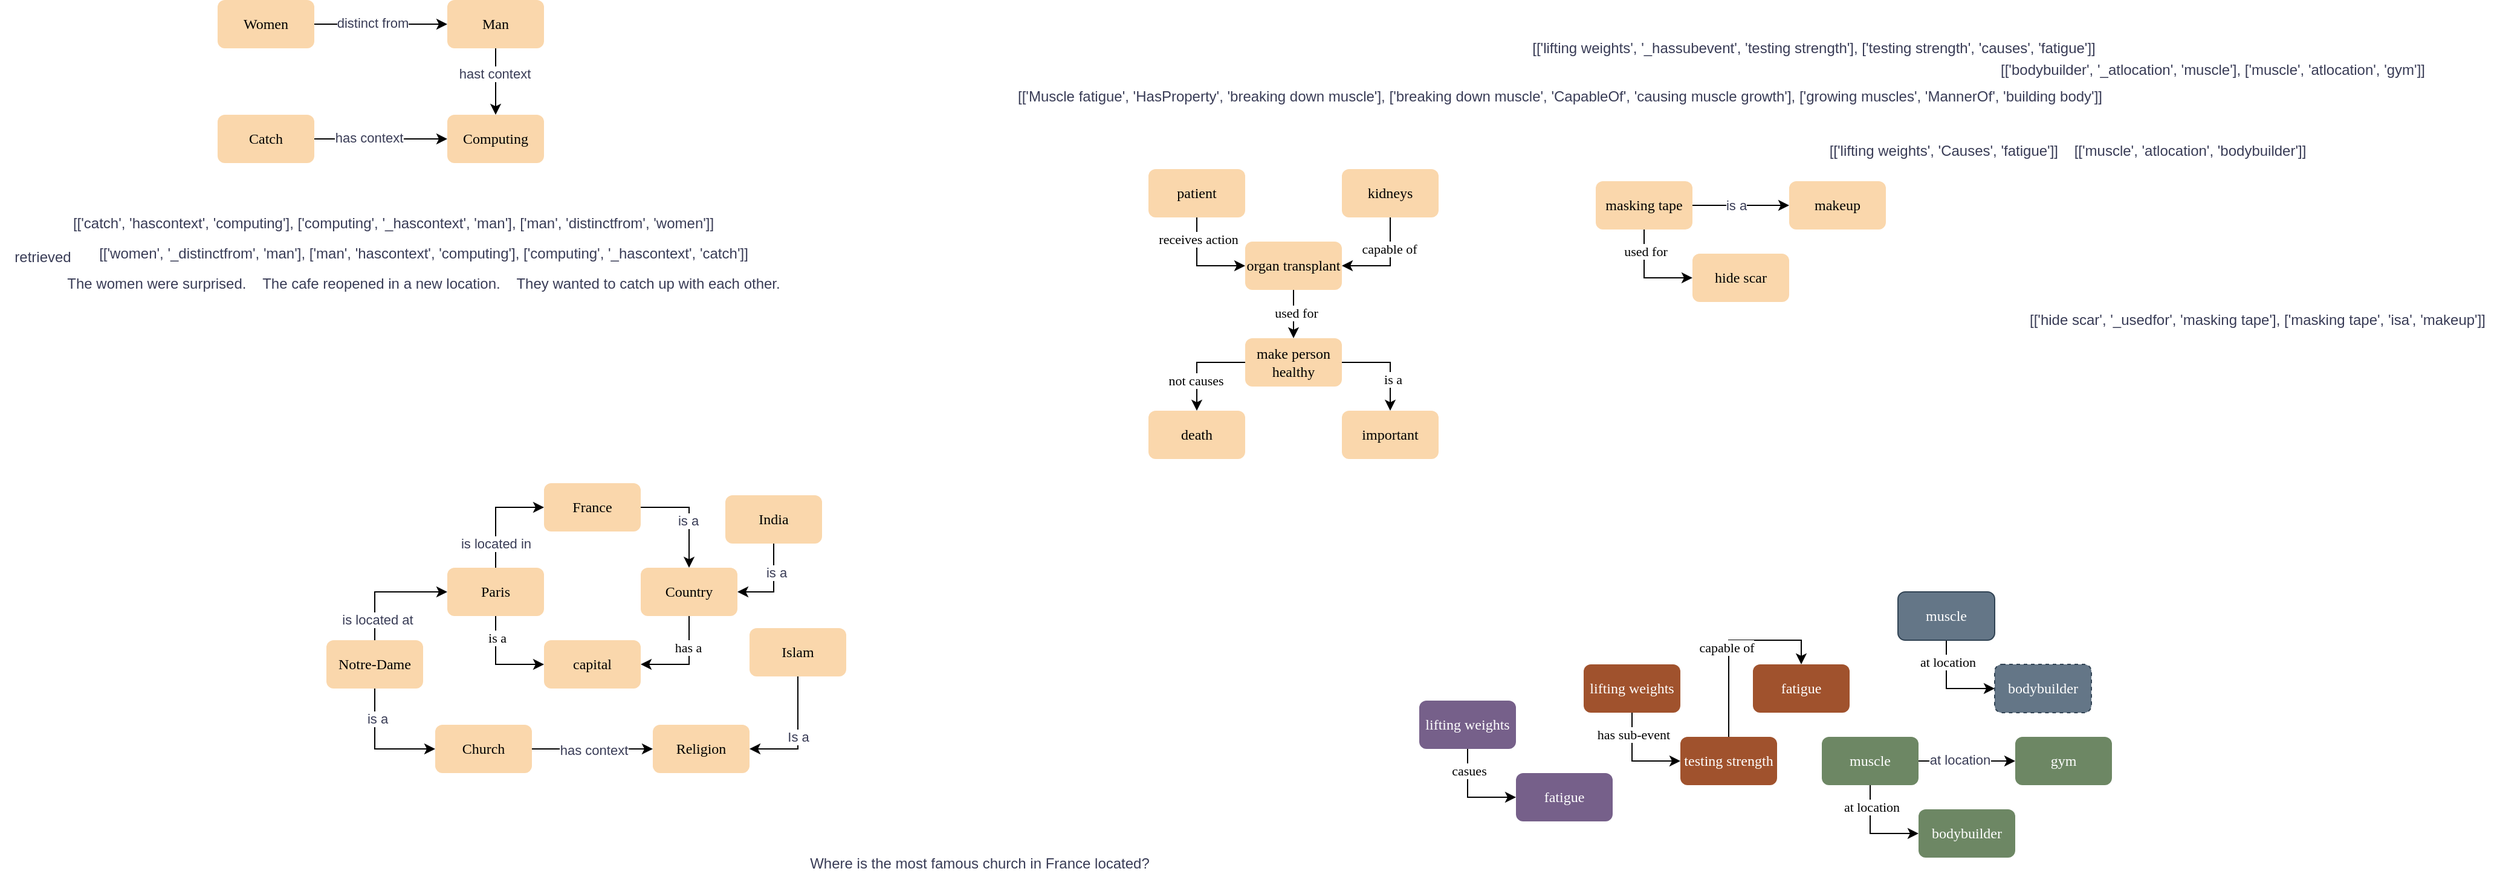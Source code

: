 <mxfile version="21.0.2" type="device"><diagram name="Page-1" id="kYJ8I0-GwSORVDiogMam"><mxGraphModel dx="3754" dy="1185" grid="1" gridSize="10" guides="1" tooltips="1" connect="1" arrows="1" fold="1" page="1" pageScale="1" pageWidth="827" pageHeight="1169" math="0" shadow="0"><root><mxCell id="0"/><mxCell id="1" parent="0"/><mxCell id="B3X5dmbgQHuGmHjt9Ke4-11" style="edgeStyle=orthogonalEdgeStyle;rounded=0;orthogonalLoop=1;jettySize=auto;html=1;entryX=0;entryY=0.5;entryDx=0;entryDy=0;fontFamily=Raleway;fontSource=https%3A%2F%2Ffonts.googleapis.com%2Fcss%3Ffamily%3DRaleway;" edge="1" parent="1" source="B3X5dmbgQHuGmHjt9Ke4-1" target="B3X5dmbgQHuGmHjt9Ke4-4"><mxGeometry relative="1" as="geometry"/></mxCell><mxCell id="B3X5dmbgQHuGmHjt9Ke4-18" value="receives action" style="edgeLabel;html=1;align=center;verticalAlign=middle;resizable=0;points=[];fontFamily=Raleway;fontSource=https%3A%2F%2Ffonts.googleapis.com%2Fcss%3Ffamily%3DRaleway;" vertex="1" connectable="0" parent="B3X5dmbgQHuGmHjt9Ke4-11"><mxGeometry x="-0.55" y="1" relative="1" as="geometry"><mxPoint as="offset"/></mxGeometry></mxCell><mxCell id="B3X5dmbgQHuGmHjt9Ke4-1" value="patient" style="rounded=1;whiteSpace=wrap;html=1;fontFamily=Raleway;fontSource=https%3A%2F%2Ffonts.googleapis.com%2Fcss%3Ffamily%3DRaleway;fillColor=#fad7ac;strokeColor=none;" vertex="1" parent="1"><mxGeometry x="30" y="230" width="80" height="40" as="geometry"/></mxCell><mxCell id="B3X5dmbgQHuGmHjt9Ke4-15" style="edgeStyle=orthogonalEdgeStyle;rounded=0;orthogonalLoop=1;jettySize=auto;html=1;entryX=0.5;entryY=0;entryDx=0;entryDy=0;fontFamily=Raleway;fontSource=https%3A%2F%2Ffonts.googleapis.com%2Fcss%3Ffamily%3DRaleway;" edge="1" parent="1" source="B3X5dmbgQHuGmHjt9Ke4-3" target="B3X5dmbgQHuGmHjt9Ke4-9"><mxGeometry relative="1" as="geometry"><Array as="points"><mxPoint x="70" y="390"/></Array></mxGeometry></mxCell><mxCell id="B3X5dmbgQHuGmHjt9Ke4-20" value="not causes" style="edgeLabel;html=1;align=center;verticalAlign=middle;resizable=0;points=[];fontFamily=Raleway;fontSource=https%3A%2F%2Ffonts.googleapis.com%2Fcss%3Ffamily%3DRaleway;" vertex="1" connectable="0" parent="B3X5dmbgQHuGmHjt9Ke4-15"><mxGeometry x="0.364" y="-1" relative="1" as="geometry"><mxPoint as="offset"/></mxGeometry></mxCell><mxCell id="B3X5dmbgQHuGmHjt9Ke4-16" style="edgeStyle=orthogonalEdgeStyle;rounded=0;orthogonalLoop=1;jettySize=auto;html=1;entryX=0.5;entryY=0;entryDx=0;entryDy=0;fontFamily=Raleway;fontSource=https%3A%2F%2Ffonts.googleapis.com%2Fcss%3Ffamily%3DRaleway;" edge="1" parent="1" source="B3X5dmbgQHuGmHjt9Ke4-3" target="B3X5dmbgQHuGmHjt9Ke4-10"><mxGeometry relative="1" as="geometry"><Array as="points"><mxPoint x="230" y="390"/></Array></mxGeometry></mxCell><mxCell id="B3X5dmbgQHuGmHjt9Ke4-21" value="is a" style="edgeLabel;html=1;align=center;verticalAlign=middle;resizable=0;points=[];fontFamily=Raleway;fontSource=https%3A%2F%2Ffonts.googleapis.com%2Fcss%3Ffamily%3DRaleway;" vertex="1" connectable="0" parent="B3X5dmbgQHuGmHjt9Ke4-16"><mxGeometry x="0.35" y="2" relative="1" as="geometry"><mxPoint as="offset"/></mxGeometry></mxCell><mxCell id="B3X5dmbgQHuGmHjt9Ke4-3" value="make person healthy" style="rounded=1;whiteSpace=wrap;html=1;fontFamily=Raleway;fontSource=https%3A%2F%2Ffonts.googleapis.com%2Fcss%3Ffamily%3DRaleway;fillColor=#fad7ac;strokeColor=none;" vertex="1" parent="1"><mxGeometry x="110" y="370" width="80" height="40" as="geometry"/></mxCell><mxCell id="B3X5dmbgQHuGmHjt9Ke4-14" style="edgeStyle=orthogonalEdgeStyle;rounded=0;orthogonalLoop=1;jettySize=auto;html=1;entryX=0.5;entryY=0;entryDx=0;entryDy=0;fontFamily=Raleway;fontSource=https%3A%2F%2Ffonts.googleapis.com%2Fcss%3Ffamily%3DRaleway;" edge="1" parent="1" source="B3X5dmbgQHuGmHjt9Ke4-4" target="B3X5dmbgQHuGmHjt9Ke4-3"><mxGeometry relative="1" as="geometry"/></mxCell><mxCell id="B3X5dmbgQHuGmHjt9Ke4-19" value="used for" style="edgeLabel;html=1;align=center;verticalAlign=middle;resizable=0;points=[];fontFamily=Raleway;fontSource=https%3A%2F%2Ffonts.googleapis.com%2Fcss%3Ffamily%3DRaleway;" vertex="1" connectable="0" parent="B3X5dmbgQHuGmHjt9Ke4-14"><mxGeometry x="-0.071" y="2" relative="1" as="geometry"><mxPoint as="offset"/></mxGeometry></mxCell><mxCell id="B3X5dmbgQHuGmHjt9Ke4-4" value="organ transplant" style="rounded=1;whiteSpace=wrap;html=1;fontFamily=Raleway;fontSource=https%3A%2F%2Ffonts.googleapis.com%2Fcss%3Ffamily%3DRaleway;fillColor=#fad7ac;strokeColor=none;dashed=1;fontSize=12;" vertex="1" parent="1"><mxGeometry x="110" y="290" width="80" height="40" as="geometry"/></mxCell><mxCell id="B3X5dmbgQHuGmHjt9Ke4-13" style="edgeStyle=orthogonalEdgeStyle;rounded=0;orthogonalLoop=1;jettySize=auto;html=1;entryX=1;entryY=0.5;entryDx=0;entryDy=0;fontFamily=Raleway;fontSource=https%3A%2F%2Ffonts.googleapis.com%2Fcss%3Ffamily%3DRaleway;" edge="1" parent="1" source="B3X5dmbgQHuGmHjt9Ke4-8" target="B3X5dmbgQHuGmHjt9Ke4-4"><mxGeometry relative="1" as="geometry"/></mxCell><mxCell id="B3X5dmbgQHuGmHjt9Ke4-17" value="capable of" style="edgeLabel;html=1;align=center;verticalAlign=middle;resizable=0;points=[];fontFamily=Raleway;fontSource=https%3A%2F%2Ffonts.googleapis.com%2Fcss%3Ffamily%3DRaleway;" vertex="1" connectable="0" parent="B3X5dmbgQHuGmHjt9Ke4-13"><mxGeometry x="-0.364" y="-1" relative="1" as="geometry"><mxPoint as="offset"/></mxGeometry></mxCell><mxCell id="B3X5dmbgQHuGmHjt9Ke4-8" value="kidneys" style="rounded=1;whiteSpace=wrap;html=1;fontFamily=Raleway;fontSource=https%3A%2F%2Ffonts.googleapis.com%2Fcss%3Ffamily%3DRaleway;fillColor=#fad7ac;strokeColor=none;" vertex="1" parent="1"><mxGeometry x="190" y="230" width="80" height="40" as="geometry"/></mxCell><mxCell id="B3X5dmbgQHuGmHjt9Ke4-9" value="death" style="rounded=1;whiteSpace=wrap;html=1;fontFamily=Raleway;fontSource=https%3A%2F%2Ffonts.googleapis.com%2Fcss%3Ffamily%3DRaleway;fillColor=#fad7ac;strokeColor=none;" vertex="1" parent="1"><mxGeometry x="30" y="430" width="80" height="40" as="geometry"/></mxCell><mxCell id="B3X5dmbgQHuGmHjt9Ke4-10" value="important" style="rounded=1;whiteSpace=wrap;html=1;fontFamily=Raleway;fontSource=https%3A%2F%2Ffonts.googleapis.com%2Fcss%3Ffamily%3DRaleway;fillColor=#fad7ac;strokeColor=none;" vertex="1" parent="1"><mxGeometry x="190" y="430" width="80" height="40" as="geometry"/></mxCell><mxCell id="B3X5dmbgQHuGmHjt9Ke4-22" value="[['Muscle fatigue', 'HasProperty', 'breaking down muscle'], ['breaking down muscle', 'CapableOf', 'causing muscle growth'], ['growing muscles', 'MannerOf', 'building body']]" style="text;html=1;align=center;verticalAlign=middle;resizable=0;points=[];autosize=1;strokeColor=none;fillColor=none;fontColor=#393C56;" vertex="1" parent="1"><mxGeometry x="-90" y="155" width="920" height="30" as="geometry"/></mxCell><mxCell id="B3X5dmbgQHuGmHjt9Ke4-23" style="edgeStyle=orthogonalEdgeStyle;rounded=0;orthogonalLoop=1;jettySize=auto;html=1;entryX=0;entryY=0.5;entryDx=0;entryDy=0;fontFamily=Raleway;fontSource=https%3A%2F%2Ffonts.googleapis.com%2Fcss%3Ffamily%3DRaleway;" edge="1" parent="1" source="B3X5dmbgQHuGmHjt9Ke4-25" target="B3X5dmbgQHuGmHjt9Ke4-33"><mxGeometry relative="1" as="geometry"/></mxCell><mxCell id="B3X5dmbgQHuGmHjt9Ke4-24" value="used for" style="edgeLabel;html=1;align=center;verticalAlign=middle;resizable=0;points=[];fontFamily=Raleway;fontSource=https%3A%2F%2Ffonts.googleapis.com%2Fcss%3Ffamily%3DRaleway;" vertex="1" connectable="0" parent="B3X5dmbgQHuGmHjt9Ke4-23"><mxGeometry x="-0.55" y="1" relative="1" as="geometry"><mxPoint as="offset"/></mxGeometry></mxCell><mxCell id="B3X5dmbgQHuGmHjt9Ke4-79" style="edgeStyle=orthogonalEdgeStyle;rounded=0;orthogonalLoop=1;jettySize=auto;html=1;entryX=0;entryY=0.5;entryDx=0;entryDy=0;strokeColor=#000000;fontColor=#393C56;fillColor=#F2CC8F;" edge="1" parent="1" source="B3X5dmbgQHuGmHjt9Ke4-25" target="B3X5dmbgQHuGmHjt9Ke4-38"><mxGeometry relative="1" as="geometry"/></mxCell><mxCell id="B3X5dmbgQHuGmHjt9Ke4-80" value="is a" style="edgeLabel;html=1;align=center;verticalAlign=middle;resizable=0;points=[];fontColor=#393C56;" vertex="1" connectable="0" parent="B3X5dmbgQHuGmHjt9Ke4-79"><mxGeometry x="0.154" y="2" relative="1" as="geometry"><mxPoint x="-10" y="2" as="offset"/></mxGeometry></mxCell><mxCell id="B3X5dmbgQHuGmHjt9Ke4-25" value="masking tape" style="rounded=1;whiteSpace=wrap;html=1;fontFamily=Raleway;fontSource=https%3A%2F%2Ffonts.googleapis.com%2Fcss%3Ffamily%3DRaleway;fillColor=#fad7ac;strokeColor=none;" vertex="1" parent="1"><mxGeometry x="400" y="240" width="80" height="40" as="geometry"/></mxCell><mxCell id="B3X5dmbgQHuGmHjt9Ke4-33" value="hide scar" style="rounded=1;whiteSpace=wrap;html=1;fontFamily=Raleway;fontSource=https%3A%2F%2Ffonts.googleapis.com%2Fcss%3Ffamily%3DRaleway;fillColor=#fad7ac;strokeColor=none;dashed=1;fontSize=12;" vertex="1" parent="1"><mxGeometry x="480" y="300" width="80" height="40" as="geometry"/></mxCell><mxCell id="B3X5dmbgQHuGmHjt9Ke4-38" value="makeup" style="rounded=1;whiteSpace=wrap;html=1;fontFamily=Raleway;fontSource=https%3A%2F%2Ffonts.googleapis.com%2Fcss%3Ffamily%3DRaleway;fillColor=#fad7ac;strokeColor=none;" vertex="1" parent="1"><mxGeometry x="560" y="240" width="80" height="40" as="geometry"/></mxCell><mxCell id="B3X5dmbgQHuGmHjt9Ke4-42" value="[['lifting weights', '_hassubevent', 'testing strength'], ['testing strength', 'causes', 'fatigue']]" style="text;html=1;align=center;verticalAlign=middle;resizable=0;points=[];autosize=1;strokeColor=none;fillColor=none;fontColor=#393C56;" vertex="1" parent="1"><mxGeometry x="335" y="115" width="490" height="30" as="geometry"/></mxCell><mxCell id="B3X5dmbgQHuGmHjt9Ke4-43" style="edgeStyle=orthogonalEdgeStyle;rounded=0;orthogonalLoop=1;jettySize=auto;html=1;entryX=0;entryY=0.5;entryDx=0;entryDy=0;fontFamily=Raleway;fontSource=https%3A%2F%2Ffonts.googleapis.com%2Fcss%3Ffamily%3DRaleway;" edge="1" parent="1" source="B3X5dmbgQHuGmHjt9Ke4-45" target="B3X5dmbgQHuGmHjt9Ke4-51"><mxGeometry relative="1" as="geometry"/></mxCell><mxCell id="B3X5dmbgQHuGmHjt9Ke4-44" value="has sub-event" style="edgeLabel;html=1;align=center;verticalAlign=middle;resizable=0;points=[];fontFamily=Raleway;fontSource=https%3A%2F%2Ffonts.googleapis.com%2Fcss%3Ffamily%3DRaleway;" vertex="1" connectable="0" parent="B3X5dmbgQHuGmHjt9Ke4-43"><mxGeometry x="-0.55" y="1" relative="1" as="geometry"><mxPoint as="offset"/></mxGeometry></mxCell><mxCell id="B3X5dmbgQHuGmHjt9Ke4-45" value="lifting weights" style="rounded=1;whiteSpace=wrap;html=1;fontFamily=Raleway;fontSource=https%3A%2F%2Ffonts.googleapis.com%2Fcss%3Ffamily%3DRaleway;fillColor=#a0522d;strokeColor=none;fontColor=#ffffff;" vertex="1" parent="1"><mxGeometry x="390" y="640" width="80" height="40" as="geometry"/></mxCell><mxCell id="B3X5dmbgQHuGmHjt9Ke4-48" value="fatigue" style="rounded=1;whiteSpace=wrap;html=1;fontFamily=Raleway;fontSource=https%3A%2F%2Ffonts.googleapis.com%2Fcss%3Ffamily%3DRaleway;fillColor=#a0522d;strokeColor=none;fontColor=#ffffff;" vertex="1" parent="1"><mxGeometry x="530" y="640" width="80" height="40" as="geometry"/></mxCell><mxCell id="B3X5dmbgQHuGmHjt9Ke4-49" style="edgeStyle=orthogonalEdgeStyle;rounded=0;orthogonalLoop=1;jettySize=auto;html=1;entryX=0.5;entryY=0;entryDx=0;entryDy=0;fontFamily=Raleway;fontSource=https%3A%2F%2Ffonts.googleapis.com%2Fcss%3Ffamily%3DRaleway;" edge="1" parent="1" source="B3X5dmbgQHuGmHjt9Ke4-51" target="B3X5dmbgQHuGmHjt9Ke4-48"><mxGeometry relative="1" as="geometry"/></mxCell><mxCell id="B3X5dmbgQHuGmHjt9Ke4-50" value="capable of" style="edgeLabel;html=1;align=center;verticalAlign=middle;resizable=0;points=[];fontFamily=Raleway;fontSource=https%3A%2F%2Ffonts.googleapis.com%2Fcss%3Ffamily%3DRaleway;" vertex="1" connectable="0" parent="B3X5dmbgQHuGmHjt9Ke4-49"><mxGeometry x="-0.071" y="2" relative="1" as="geometry"><mxPoint as="offset"/></mxGeometry></mxCell><mxCell id="B3X5dmbgQHuGmHjt9Ke4-51" value="testing strength" style="rounded=1;whiteSpace=wrap;html=1;fontFamily=Raleway;fontSource=https%3A%2F%2Ffonts.googleapis.com%2Fcss%3Ffamily%3DRaleway;fillColor=#a0522d;strokeColor=none;dashed=1;fontSize=12;fontColor=#ffffff;" vertex="1" parent="1"><mxGeometry x="470" y="700" width="80" height="40" as="geometry"/></mxCell><mxCell id="B3X5dmbgQHuGmHjt9Ke4-53" value="&lt;div&gt;&lt;br&gt;&lt;/div&gt;&lt;div&gt;[['bodybuilder', '_atlocation', 'muscle'], ['muscle', 'atlocation', 'gym']]&lt;/div&gt;" style="text;html=1;align=center;verticalAlign=middle;resizable=0;points=[];autosize=1;strokeColor=none;fillColor=none;fontColor=#393C56;" vertex="1" parent="1"><mxGeometry x="725" y="120" width="370" height="40" as="geometry"/></mxCell><mxCell id="B3X5dmbgQHuGmHjt9Ke4-54" style="edgeStyle=orthogonalEdgeStyle;rounded=0;orthogonalLoop=1;jettySize=auto;html=1;entryX=0;entryY=0.5;entryDx=0;entryDy=0;fontFamily=Raleway;fontSource=https%3A%2F%2Ffonts.googleapis.com%2Fcss%3Ffamily%3DRaleway;" edge="1" parent="1" source="B3X5dmbgQHuGmHjt9Ke4-56" target="B3X5dmbgQHuGmHjt9Ke4-60"><mxGeometry relative="1" as="geometry"/></mxCell><mxCell id="B3X5dmbgQHuGmHjt9Ke4-55" value="at location" style="edgeLabel;html=1;align=center;verticalAlign=middle;resizable=0;points=[];fontFamily=Raleway;fontSource=https%3A%2F%2Ffonts.googleapis.com%2Fcss%3Ffamily%3DRaleway;" vertex="1" connectable="0" parent="B3X5dmbgQHuGmHjt9Ke4-54"><mxGeometry x="-0.55" y="1" relative="1" as="geometry"><mxPoint as="offset"/></mxGeometry></mxCell><mxCell id="B3X5dmbgQHuGmHjt9Ke4-61" style="edgeStyle=orthogonalEdgeStyle;rounded=0;orthogonalLoop=1;jettySize=auto;html=1;entryX=0;entryY=0.5;entryDx=0;entryDy=0;strokeColor=#000000;fontColor=#393C56;fillColor=#F2CC8F;" edge="1" parent="1" source="B3X5dmbgQHuGmHjt9Ke4-56" target="B3X5dmbgQHuGmHjt9Ke4-57"><mxGeometry relative="1" as="geometry"/></mxCell><mxCell id="B3X5dmbgQHuGmHjt9Ke4-62" value="at location" style="edgeLabel;html=1;align=center;verticalAlign=middle;resizable=0;points=[];fontColor=#393C56;" vertex="1" connectable="0" parent="B3X5dmbgQHuGmHjt9Ke4-61"><mxGeometry x="-0.161" y="1" relative="1" as="geometry"><mxPoint as="offset"/></mxGeometry></mxCell><mxCell id="B3X5dmbgQHuGmHjt9Ke4-56" value="muscle" style="rounded=1;whiteSpace=wrap;html=1;fontFamily=Raleway;fontSource=https%3A%2F%2Ffonts.googleapis.com%2Fcss%3Ffamily%3DRaleway;fillColor=#6d8764;strokeColor=none;fontColor=#ffffff;" vertex="1" parent="1"><mxGeometry x="587" y="700" width="80" height="40" as="geometry"/></mxCell><mxCell id="B3X5dmbgQHuGmHjt9Ke4-57" value="gym" style="rounded=1;whiteSpace=wrap;html=1;fontFamily=Raleway;fontSource=https%3A%2F%2Ffonts.googleapis.com%2Fcss%3Ffamily%3DRaleway;fillColor=#6d8764;strokeColor=none;fontColor=#ffffff;" vertex="1" parent="1"><mxGeometry x="747" y="700" width="80" height="40" as="geometry"/></mxCell><mxCell id="B3X5dmbgQHuGmHjt9Ke4-60" value="bodybuilder" style="rounded=1;whiteSpace=wrap;html=1;fontFamily=Raleway;fontSource=https%3A%2F%2Ffonts.googleapis.com%2Fcss%3Ffamily%3DRaleway;fillColor=#6d8764;strokeColor=none;dashed=1;fontSize=12;fontColor=#ffffff;" vertex="1" parent="1"><mxGeometry x="667" y="760" width="80" height="40" as="geometry"/></mxCell><mxCell id="B3X5dmbgQHuGmHjt9Ke4-63" value="[['lifting weights', 'Causes', 'fatigue']]&amp;nbsp;&amp;nbsp; &amp;nbsp;[['muscle', 'atlocation', 'bodybuilder']]" style="text;html=1;align=center;verticalAlign=middle;resizable=0;points=[];autosize=1;strokeColor=none;fillColor=none;fontColor=#393C56;" vertex="1" parent="1"><mxGeometry x="580" y="200" width="420" height="30" as="geometry"/></mxCell><mxCell id="B3X5dmbgQHuGmHjt9Ke4-64" style="edgeStyle=orthogonalEdgeStyle;rounded=0;orthogonalLoop=1;jettySize=auto;html=1;entryX=0;entryY=0.5;entryDx=0;entryDy=0;fontFamily=Raleway;fontSource=https%3A%2F%2Ffonts.googleapis.com%2Fcss%3Ffamily%3DRaleway;" edge="1" parent="1" source="B3X5dmbgQHuGmHjt9Ke4-68" target="B3X5dmbgQHuGmHjt9Ke4-70"><mxGeometry relative="1" as="geometry"/></mxCell><mxCell id="B3X5dmbgQHuGmHjt9Ke4-65" value="casues" style="edgeLabel;html=1;align=center;verticalAlign=middle;resizable=0;points=[];fontFamily=Raleway;fontSource=https%3A%2F%2Ffonts.googleapis.com%2Fcss%3Ffamily%3DRaleway;" vertex="1" connectable="0" parent="B3X5dmbgQHuGmHjt9Ke4-64"><mxGeometry x="-0.55" y="1" relative="1" as="geometry"><mxPoint as="offset"/></mxGeometry></mxCell><mxCell id="B3X5dmbgQHuGmHjt9Ke4-68" value="lifting weights" style="rounded=1;whiteSpace=wrap;html=1;fontFamily=Raleway;fontSource=https%3A%2F%2Ffonts.googleapis.com%2Fcss%3Ffamily%3DRaleway;fillColor=#76608a;strokeColor=none;fontColor=#ffffff;" vertex="1" parent="1"><mxGeometry x="254" y="670" width="80" height="40" as="geometry"/></mxCell><mxCell id="B3X5dmbgQHuGmHjt9Ke4-70" value="fatigue" style="rounded=1;whiteSpace=wrap;html=1;fontFamily=Raleway;fontSource=https%3A%2F%2Ffonts.googleapis.com%2Fcss%3Ffamily%3DRaleway;fillColor=#76608a;strokeColor=none;dashed=1;fontSize=12;fontColor=#ffffff;" vertex="1" parent="1"><mxGeometry x="334" y="730" width="80" height="40" as="geometry"/></mxCell><mxCell id="B3X5dmbgQHuGmHjt9Ke4-71" style="edgeStyle=orthogonalEdgeStyle;rounded=0;orthogonalLoop=1;jettySize=auto;html=1;entryX=0;entryY=0.5;entryDx=0;entryDy=0;fontFamily=Raleway;fontSource=https%3A%2F%2Ffonts.googleapis.com%2Fcss%3Ffamily%3DRaleway;" edge="1" parent="1" source="B3X5dmbgQHuGmHjt9Ke4-75" target="B3X5dmbgQHuGmHjt9Ke4-77"><mxGeometry relative="1" as="geometry"/></mxCell><mxCell id="B3X5dmbgQHuGmHjt9Ke4-72" value="at location" style="edgeLabel;html=1;align=center;verticalAlign=middle;resizable=0;points=[];fontFamily=Raleway;fontSource=https%3A%2F%2Ffonts.googleapis.com%2Fcss%3Ffamily%3DRaleway;" vertex="1" connectable="0" parent="B3X5dmbgQHuGmHjt9Ke4-71"><mxGeometry x="-0.55" y="1" relative="1" as="geometry"><mxPoint as="offset"/></mxGeometry></mxCell><mxCell id="B3X5dmbgQHuGmHjt9Ke4-75" value="muscle" style="rounded=1;whiteSpace=wrap;html=1;fontFamily=Raleway;fontSource=https%3A%2F%2Ffonts.googleapis.com%2Fcss%3Ffamily%3DRaleway;fillColor=#647687;strokeColor=#314354;fontColor=#ffffff;" vertex="1" parent="1"><mxGeometry x="650" y="580" width="80" height="40" as="geometry"/></mxCell><mxCell id="B3X5dmbgQHuGmHjt9Ke4-77" value="bodybuilder" style="rounded=1;whiteSpace=wrap;html=1;fontFamily=Raleway;fontSource=https%3A%2F%2Ffonts.googleapis.com%2Fcss%3Ffamily%3DRaleway;fillColor=#647687;strokeColor=#314354;dashed=1;fontSize=12;fontColor=#ffffff;" vertex="1" parent="1"><mxGeometry x="730" y="640" width="80" height="40" as="geometry"/></mxCell><mxCell id="B3X5dmbgQHuGmHjt9Ke4-78" value="[['hide scar', '_usedfor', 'masking tape'], ['masking tape', 'isa', 'makeup']]" style="text;html=1;align=center;verticalAlign=middle;resizable=0;points=[];autosize=1;strokeColor=none;fillColor=none;fontColor=#393C56;" vertex="1" parent="1"><mxGeometry x="747" y="340" width="400" height="30" as="geometry"/></mxCell><mxCell id="B3X5dmbgQHuGmHjt9Ke4-82" style="edgeStyle=orthogonalEdgeStyle;rounded=0;orthogonalLoop=1;jettySize=auto;html=1;entryX=0;entryY=0.5;entryDx=0;entryDy=0;fontFamily=Raleway;fontSource=https%3A%2F%2Ffonts.googleapis.com%2Fcss%3Ffamily%3DRaleway;" edge="1" parent="1" source="B3X5dmbgQHuGmHjt9Ke4-84" target="B3X5dmbgQHuGmHjt9Ke4-92"><mxGeometry relative="1" as="geometry"/></mxCell><mxCell id="B3X5dmbgQHuGmHjt9Ke4-83" value="is a" style="edgeLabel;html=1;align=center;verticalAlign=middle;resizable=0;points=[];fontFamily=Raleway;fontSource=https%3A%2F%2Ffonts.googleapis.com%2Fcss%3Ffamily%3DRaleway;" vertex="1" connectable="0" parent="B3X5dmbgQHuGmHjt9Ke4-82"><mxGeometry x="-0.55" y="1" relative="1" as="geometry"><mxPoint as="offset"/></mxGeometry></mxCell><mxCell id="B3X5dmbgQHuGmHjt9Ke4-103" style="edgeStyle=orthogonalEdgeStyle;rounded=0;orthogonalLoop=1;jettySize=auto;html=1;entryX=0;entryY=0.5;entryDx=0;entryDy=0;strokeColor=#000000;fontColor=#393C56;fillColor=#F2CC8F;" edge="1" parent="1" source="B3X5dmbgQHuGmHjt9Ke4-84" target="B3X5dmbgQHuGmHjt9Ke4-98"><mxGeometry relative="1" as="geometry"/></mxCell><mxCell id="B3X5dmbgQHuGmHjt9Ke4-104" value="is located in" style="edgeLabel;html=1;align=center;verticalAlign=middle;resizable=0;points=[];fontColor=#393C56;" vertex="1" connectable="0" parent="B3X5dmbgQHuGmHjt9Ke4-103"><mxGeometry x="-0.66" y="-3" relative="1" as="geometry"><mxPoint x="-3" y="-5" as="offset"/></mxGeometry></mxCell><mxCell id="B3X5dmbgQHuGmHjt9Ke4-84" value="Paris" style="rounded=1;whiteSpace=wrap;html=1;fontFamily=Raleway;fontSource=https%3A%2F%2Ffonts.googleapis.com%2Fcss%3Ffamily%3DRaleway;fillColor=#fad7ac;strokeColor=none;" vertex="1" parent="1"><mxGeometry x="-550" y="560" width="80" height="40" as="geometry"/></mxCell><mxCell id="B3X5dmbgQHuGmHjt9Ke4-92" value="capital" style="rounded=1;whiteSpace=wrap;html=1;fontFamily=Raleway;fontSource=https%3A%2F%2Ffonts.googleapis.com%2Fcss%3Ffamily%3DRaleway;fillColor=#fad7ac;strokeColor=none;dashed=1;fontSize=12;" vertex="1" parent="1"><mxGeometry x="-470" y="620" width="80" height="40" as="geometry"/></mxCell><mxCell id="B3X5dmbgQHuGmHjt9Ke4-93" style="edgeStyle=orthogonalEdgeStyle;rounded=0;orthogonalLoop=1;jettySize=auto;html=1;entryX=1;entryY=0.5;entryDx=0;entryDy=0;fontFamily=Raleway;fontSource=https%3A%2F%2Ffonts.googleapis.com%2Fcss%3Ffamily%3DRaleway;" edge="1" parent="1" source="B3X5dmbgQHuGmHjt9Ke4-95" target="B3X5dmbgQHuGmHjt9Ke4-92"><mxGeometry relative="1" as="geometry"/></mxCell><mxCell id="B3X5dmbgQHuGmHjt9Ke4-94" value="has a " style="edgeLabel;html=1;align=center;verticalAlign=middle;resizable=0;points=[];fontFamily=Raleway;fontSource=https%3A%2F%2Ffonts.googleapis.com%2Fcss%3Ffamily%3DRaleway;" vertex="1" connectable="0" parent="B3X5dmbgQHuGmHjt9Ke4-93"><mxGeometry x="-0.364" y="-1" relative="1" as="geometry"><mxPoint as="offset"/></mxGeometry></mxCell><mxCell id="B3X5dmbgQHuGmHjt9Ke4-95" value="Country" style="rounded=1;whiteSpace=wrap;html=1;fontFamily=Raleway;fontSource=https%3A%2F%2Ffonts.googleapis.com%2Fcss%3Ffamily%3DRaleway;fillColor=#fad7ac;strokeColor=none;" vertex="1" parent="1"><mxGeometry x="-390" y="560" width="80" height="40" as="geometry"/></mxCell><mxCell id="B3X5dmbgQHuGmHjt9Ke4-100" style="edgeStyle=orthogonalEdgeStyle;rounded=0;orthogonalLoop=1;jettySize=auto;html=1;entryX=0.5;entryY=0;entryDx=0;entryDy=0;strokeColor=#000000;fontColor=#393C56;fillColor=#F2CC8F;" edge="1" parent="1" source="B3X5dmbgQHuGmHjt9Ke4-98" target="B3X5dmbgQHuGmHjt9Ke4-95"><mxGeometry relative="1" as="geometry"><Array as="points"><mxPoint x="-350" y="510"/></Array></mxGeometry></mxCell><mxCell id="B3X5dmbgQHuGmHjt9Ke4-101" value="is a" style="edgeLabel;html=1;align=center;verticalAlign=middle;resizable=0;points=[];fontColor=#393C56;" vertex="1" connectable="0" parent="B3X5dmbgQHuGmHjt9Ke4-100"><mxGeometry x="0.132" y="-1" relative="1" as="geometry"><mxPoint as="offset"/></mxGeometry></mxCell><mxCell id="B3X5dmbgQHuGmHjt9Ke4-98" value="France" style="rounded=1;whiteSpace=wrap;html=1;fontFamily=Raleway;fontSource=https%3A%2F%2Ffonts.googleapis.com%2Fcss%3Ffamily%3DRaleway;fillColor=#fad7ac;strokeColor=none;" vertex="1" parent="1"><mxGeometry x="-470" y="490" width="80" height="40" as="geometry"/></mxCell><mxCell id="B3X5dmbgQHuGmHjt9Ke4-106" style="edgeStyle=orthogonalEdgeStyle;rounded=0;orthogonalLoop=1;jettySize=auto;html=1;strokeColor=#000000;fontColor=#393C56;fillColor=#F2CC8F;" edge="1" parent="1" source="B3X5dmbgQHuGmHjt9Ke4-105"><mxGeometry relative="1" as="geometry"><mxPoint x="-310" y="580" as="targetPoint"/><Array as="points"><mxPoint x="-280" y="580"/><mxPoint x="-308" y="580"/></Array></mxGeometry></mxCell><mxCell id="B3X5dmbgQHuGmHjt9Ke4-107" value="is a" style="edgeLabel;html=1;align=center;verticalAlign=middle;resizable=0;points=[];fontColor=#393C56;" vertex="1" connectable="0" parent="B3X5dmbgQHuGmHjt9Ke4-106"><mxGeometry x="-0.335" y="2" relative="1" as="geometry"><mxPoint as="offset"/></mxGeometry></mxCell><mxCell id="B3X5dmbgQHuGmHjt9Ke4-105" value="India" style="rounded=1;whiteSpace=wrap;html=1;fontFamily=Raleway;fontSource=https%3A%2F%2Ffonts.googleapis.com%2Fcss%3Ffamily%3DRaleway;fillColor=#fad7ac;strokeColor=none;" vertex="1" parent="1"><mxGeometry x="-320" y="500" width="80" height="40" as="geometry"/></mxCell><mxCell id="B3X5dmbgQHuGmHjt9Ke4-110" style="edgeStyle=orthogonalEdgeStyle;rounded=0;orthogonalLoop=1;jettySize=auto;html=1;entryX=0;entryY=0.5;entryDx=0;entryDy=0;strokeColor=#000000;fontColor=#393C56;fillColor=#F2CC8F;" edge="1" parent="1" source="B3X5dmbgQHuGmHjt9Ke4-108" target="B3X5dmbgQHuGmHjt9Ke4-84"><mxGeometry relative="1" as="geometry"><Array as="points"><mxPoint x="-610" y="580"/></Array></mxGeometry></mxCell><mxCell id="B3X5dmbgQHuGmHjt9Ke4-111" value="is located at" style="edgeLabel;html=1;align=center;verticalAlign=middle;resizable=0;points=[];fontColor=#393C56;" vertex="1" connectable="0" parent="B3X5dmbgQHuGmHjt9Ke4-110"><mxGeometry x="-0.648" y="-2" relative="1" as="geometry"><mxPoint as="offset"/></mxGeometry></mxCell><mxCell id="B3X5dmbgQHuGmHjt9Ke4-115" style="edgeStyle=orthogonalEdgeStyle;rounded=0;orthogonalLoop=1;jettySize=auto;html=1;entryX=0;entryY=0.5;entryDx=0;entryDy=0;strokeColor=#000000;fontColor=#393C56;fillColor=#F2CC8F;" edge="1" parent="1" source="B3X5dmbgQHuGmHjt9Ke4-108" target="B3X5dmbgQHuGmHjt9Ke4-113"><mxGeometry relative="1" as="geometry"><Array as="points"><mxPoint x="-610" y="710"/></Array></mxGeometry></mxCell><mxCell id="B3X5dmbgQHuGmHjt9Ke4-119" value="is a" style="edgeLabel;html=1;align=center;verticalAlign=middle;resizable=0;points=[];fontColor=#393C56;" vertex="1" connectable="0" parent="B3X5dmbgQHuGmHjt9Ke4-115"><mxGeometry x="-0.506" y="2" relative="1" as="geometry"><mxPoint as="offset"/></mxGeometry></mxCell><mxCell id="B3X5dmbgQHuGmHjt9Ke4-108" value="Notre-Dame" style="rounded=1;whiteSpace=wrap;html=1;fontFamily=Raleway;fontSource=https%3A%2F%2Ffonts.googleapis.com%2Fcss%3Ffamily%3DRaleway;fillColor=#fad7ac;strokeColor=none;" vertex="1" parent="1"><mxGeometry x="-650" y="620" width="80" height="40" as="geometry"/></mxCell><mxCell id="B3X5dmbgQHuGmHjt9Ke4-117" style="edgeStyle=orthogonalEdgeStyle;rounded=0;orthogonalLoop=1;jettySize=auto;html=1;entryX=0;entryY=0.5;entryDx=0;entryDy=0;strokeColor=#000000;fontColor=#393C56;fillColor=#F2CC8F;" edge="1" parent="1" source="B3X5dmbgQHuGmHjt9Ke4-113" target="B3X5dmbgQHuGmHjt9Ke4-116"><mxGeometry relative="1" as="geometry"/></mxCell><mxCell id="B3X5dmbgQHuGmHjt9Ke4-118" value="has context" style="edgeLabel;html=1;align=center;verticalAlign=middle;resizable=0;points=[];fontColor=#393C56;" vertex="1" connectable="0" parent="B3X5dmbgQHuGmHjt9Ke4-117"><mxGeometry x="0.006" y="-1" relative="1" as="geometry"><mxPoint as="offset"/></mxGeometry></mxCell><mxCell id="B3X5dmbgQHuGmHjt9Ke4-113" value="Church" style="rounded=1;whiteSpace=wrap;html=1;fontFamily=Raleway;fontSource=https%3A%2F%2Ffonts.googleapis.com%2Fcss%3Ffamily%3DRaleway;fillColor=#fad7ac;strokeColor=none;" vertex="1" parent="1"><mxGeometry x="-560" y="690" width="80" height="40" as="geometry"/></mxCell><mxCell id="B3X5dmbgQHuGmHjt9Ke4-116" value="Religion" style="rounded=1;whiteSpace=wrap;html=1;fontFamily=Raleway;fontSource=https%3A%2F%2Ffonts.googleapis.com%2Fcss%3Ffamily%3DRaleway;fillColor=#fad7ac;strokeColor=none;" vertex="1" parent="1"><mxGeometry x="-380" y="690" width="80" height="40" as="geometry"/></mxCell><mxCell id="B3X5dmbgQHuGmHjt9Ke4-122" value="Is a" style="edgeStyle=orthogonalEdgeStyle;rounded=0;orthogonalLoop=1;jettySize=auto;html=1;entryX=1;entryY=0.5;entryDx=0;entryDy=0;strokeColor=#000000;fontColor=#393C56;fillColor=#F2CC8F;" edge="1" parent="1" source="B3X5dmbgQHuGmHjt9Ke4-121" target="B3X5dmbgQHuGmHjt9Ke4-116"><mxGeometry relative="1" as="geometry"/></mxCell><mxCell id="B3X5dmbgQHuGmHjt9Ke4-121" value="Islam" style="rounded=1;whiteSpace=wrap;html=1;fontFamily=Raleway;fontSource=https%3A%2F%2Ffonts.googleapis.com%2Fcss%3Ffamily%3DRaleway;fillColor=#fad7ac;strokeColor=none;" vertex="1" parent="1"><mxGeometry x="-300" y="610" width="80" height="40" as="geometry"/></mxCell><mxCell id="B3X5dmbgQHuGmHjt9Ke4-123" value="Where is the most famous church in France located?" style="text;html=1;align=center;verticalAlign=middle;resizable=0;points=[];autosize=1;strokeColor=none;fillColor=none;fontColor=#393C56;" vertex="1" parent="1"><mxGeometry x="-260" y="790" width="300" height="30" as="geometry"/></mxCell><mxCell id="B3X5dmbgQHuGmHjt9Ke4-124" value="[['women', '_distinctfrom', 'man'], ['man', 'hascontext', 'computing'], ['computing', '_hascontext', 'catch']]" style="text;html=1;align=center;verticalAlign=middle;resizable=0;points=[];autosize=1;strokeColor=none;fillColor=none;fontColor=#393C56;" vertex="1" parent="1"><mxGeometry x="-850" y="285" width="560" height="30" as="geometry"/></mxCell><mxCell id="B3X5dmbgQHuGmHjt9Ke4-129" style="edgeStyle=orthogonalEdgeStyle;rounded=0;orthogonalLoop=1;jettySize=auto;html=1;strokeColor=#000000;fontColor=#393C56;fillColor=#F2CC8F;" edge="1" parent="1" source="B3X5dmbgQHuGmHjt9Ke4-125" target="B3X5dmbgQHuGmHjt9Ke4-126"><mxGeometry relative="1" as="geometry"/></mxCell><mxCell id="B3X5dmbgQHuGmHjt9Ke4-131" value="distinct from" style="edgeLabel;html=1;align=center;verticalAlign=middle;resizable=0;points=[];fontColor=#393C56;" vertex="1" connectable="0" parent="B3X5dmbgQHuGmHjt9Ke4-129"><mxGeometry x="-0.137" y="1" relative="1" as="geometry"><mxPoint as="offset"/></mxGeometry></mxCell><mxCell id="B3X5dmbgQHuGmHjt9Ke4-125" value="Women" style="rounded=1;whiteSpace=wrap;html=1;fontFamily=Raleway;fontSource=https%3A%2F%2Ffonts.googleapis.com%2Fcss%3Ffamily%3DRaleway;fillColor=#fad7ac;strokeColor=none;" vertex="1" parent="1"><mxGeometry x="-740" y="90" width="80" height="40" as="geometry"/></mxCell><mxCell id="B3X5dmbgQHuGmHjt9Ke4-130" style="edgeStyle=orthogonalEdgeStyle;rounded=0;orthogonalLoop=1;jettySize=auto;html=1;entryX=0.5;entryY=0;entryDx=0;entryDy=0;strokeColor=#000000;fontColor=#393C56;fillColor=#F2CC8F;" edge="1" parent="1" source="B3X5dmbgQHuGmHjt9Ke4-126" target="B3X5dmbgQHuGmHjt9Ke4-127"><mxGeometry relative="1" as="geometry"/></mxCell><mxCell id="B3X5dmbgQHuGmHjt9Ke4-132" value="hast context" style="edgeLabel;html=1;align=center;verticalAlign=middle;resizable=0;points=[];fontColor=#393C56;" vertex="1" connectable="0" parent="B3X5dmbgQHuGmHjt9Ke4-130"><mxGeometry x="-0.232" y="-1" relative="1" as="geometry"><mxPoint as="offset"/></mxGeometry></mxCell><mxCell id="B3X5dmbgQHuGmHjt9Ke4-126" value="Man" style="rounded=1;whiteSpace=wrap;html=1;fontFamily=Raleway;fontSource=https%3A%2F%2Ffonts.googleapis.com%2Fcss%3Ffamily%3DRaleway;fillColor=#fad7ac;strokeColor=none;" vertex="1" parent="1"><mxGeometry x="-550" y="90" width="80" height="40" as="geometry"/></mxCell><mxCell id="B3X5dmbgQHuGmHjt9Ke4-127" value="Computing" style="rounded=1;whiteSpace=wrap;html=1;fontFamily=Raleway;fontSource=https%3A%2F%2Ffonts.googleapis.com%2Fcss%3Ffamily%3DRaleway;fillColor=#fad7ac;strokeColor=none;" vertex="1" parent="1"><mxGeometry x="-550" y="185" width="80" height="40" as="geometry"/></mxCell><mxCell id="B3X5dmbgQHuGmHjt9Ke4-133" style="edgeStyle=orthogonalEdgeStyle;rounded=0;orthogonalLoop=1;jettySize=auto;html=1;entryX=0;entryY=0.5;entryDx=0;entryDy=0;strokeColor=#000000;fontColor=#393C56;fillColor=#F2CC8F;" edge="1" parent="1" source="B3X5dmbgQHuGmHjt9Ke4-128" target="B3X5dmbgQHuGmHjt9Ke4-127"><mxGeometry relative="1" as="geometry"/></mxCell><mxCell id="B3X5dmbgQHuGmHjt9Ke4-134" value="has context" style="edgeLabel;html=1;align=center;verticalAlign=middle;resizable=0;points=[];fontColor=#393C56;" vertex="1" connectable="0" parent="B3X5dmbgQHuGmHjt9Ke4-133"><mxGeometry x="-0.184" y="1" relative="1" as="geometry"><mxPoint as="offset"/></mxGeometry></mxCell><mxCell id="B3X5dmbgQHuGmHjt9Ke4-128" value="Catch" style="rounded=1;whiteSpace=wrap;html=1;fontFamily=Raleway;fontSource=https%3A%2F%2Ffonts.googleapis.com%2Fcss%3Ffamily%3DRaleway;fillColor=#fad7ac;strokeColor=none;" vertex="1" parent="1"><mxGeometry x="-740" y="185" width="80" height="40" as="geometry"/></mxCell><mxCell id="B3X5dmbgQHuGmHjt9Ke4-135" value="&lt;div&gt;retrieved&lt;/div&gt;&lt;div&gt;&lt;br&gt;&lt;/div&gt;" style="text;html=1;align=center;verticalAlign=middle;resizable=0;points=[];autosize=1;strokeColor=none;fillColor=none;fontColor=#393C56;" vertex="1" parent="1"><mxGeometry x="-920" y="290" width="70" height="40" as="geometry"/></mxCell><mxCell id="B3X5dmbgQHuGmHjt9Ke4-136" value="The women were surprised.&amp;nbsp;&amp;nbsp; &amp;nbsp;The cafe reopened in a new location.&amp;nbsp;&amp;nbsp; &amp;nbsp;They wanted to catch up with each other." style="text;html=1;align=center;verticalAlign=middle;resizable=0;points=[];autosize=1;strokeColor=none;fillColor=none;fontColor=#393C56;" vertex="1" parent="1"><mxGeometry x="-875" y="310" width="610" height="30" as="geometry"/></mxCell><mxCell id="B3X5dmbgQHuGmHjt9Ke4-137" value="[['catch', 'hascontext', 'computing'], ['computing', '_hascontext', 'man'], ['man', 'distinctfrom', 'women']]" style="text;html=1;align=center;verticalAlign=middle;resizable=0;points=[];autosize=1;strokeColor=none;fillColor=none;fontColor=#393C56;" vertex="1" parent="1"><mxGeometry x="-870" y="260" width="550" height="30" as="geometry"/></mxCell></root></mxGraphModel></diagram></mxfile>